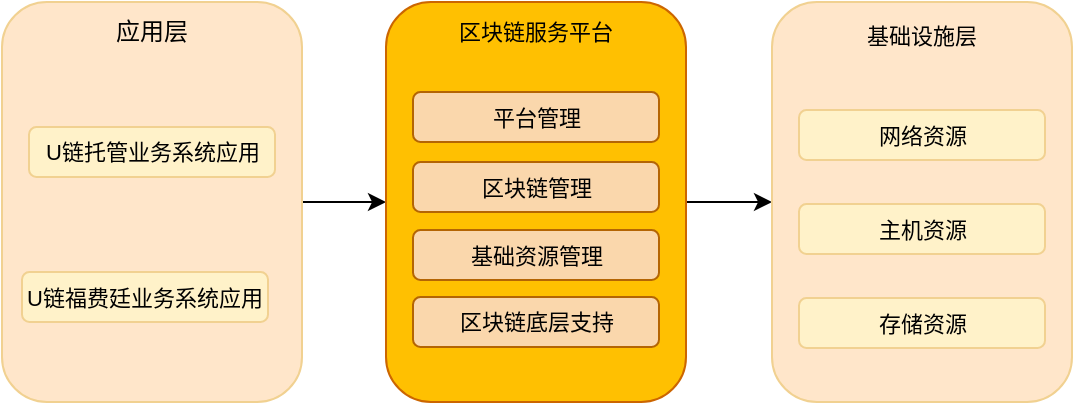 <mxfile pages="1" version="11.2.3" type="github"><diagram id="CoMfj2Guv-FmNPGW2Kv_" name="Page-1"><mxGraphModel dx="946" dy="585" grid="0" gridSize="10" guides="1" tooltips="1" connect="1" arrows="1" fold="1" page="1" pageScale="1" pageWidth="2339" pageHeight="3300" math="0" shadow="0"><root><mxCell id="0"/><mxCell id="1" parent="0"/><mxCell id="OQqcG6_RNYKbFpqTp1-C-7" value="" style="edgeStyle=orthogonalEdgeStyle;rounded=0;orthogonalLoop=1;jettySize=auto;html=1;fontSize=11;" parent="1" source="OQqcG6_RNYKbFpqTp1-C-1" target="OQqcG6_RNYKbFpqTp1-C-6" edge="1"><mxGeometry relative="1" as="geometry"/></mxCell><mxCell id="OQqcG6_RNYKbFpqTp1-C-1" value="" style="rounded=1;whiteSpace=wrap;html=1;fillColor=#FFE6CA;strokeColor=#F1D191;fontColor=#ffffff;" parent="1" vertex="1"><mxGeometry x="110" y="130" width="150" height="200" as="geometry"/></mxCell><mxCell id="OQqcG6_RNYKbFpqTp1-C-2" value="应用层" style="rounded=0;whiteSpace=wrap;html=1;fillColor=none;strokeColor=none;" parent="1" vertex="1"><mxGeometry x="125" y="130" width="120" height="30" as="geometry"/></mxCell><mxCell id="OQqcG6_RNYKbFpqTp1-C-4" value="U链托管业务系统应用" style="rounded=1;whiteSpace=wrap;html=1;fillColor=#FFF2C9;fontSize=11;strokeWidth=1;strokeColor=#F1D191;" parent="1" vertex="1"><mxGeometry x="123.5" y="192.5" width="123" height="25" as="geometry"/></mxCell><mxCell id="OQqcG6_RNYKbFpqTp1-C-5" value="U链福费廷业务系统应用" style="rounded=1;whiteSpace=wrap;html=1;fillColor=#FFF2C9;fontSize=11;strokeColor=#F1D191;" parent="1" vertex="1"><mxGeometry x="120" y="265" width="123" height="25" as="geometry"/></mxCell><mxCell id="OQqcG6_RNYKbFpqTp1-C-26" style="edgeStyle=orthogonalEdgeStyle;rounded=0;orthogonalLoop=1;jettySize=auto;html=1;exitX=1;exitY=0.5;exitDx=0;exitDy=0;entryX=0;entryY=0.5;entryDx=0;entryDy=0;fontSize=11;" parent="1" source="OQqcG6_RNYKbFpqTp1-C-6" edge="1"><mxGeometry relative="1" as="geometry"><mxPoint x="495" y="230" as="targetPoint"/></mxGeometry></mxCell><mxCell id="OQqcG6_RNYKbFpqTp1-C-30" value="" style="group;fillColor=#FFE6CA;rounded=1;strokeColor=#F1D191;" parent="1" vertex="1" connectable="0"><mxGeometry x="495" y="130" width="150" height="200" as="geometry"/></mxCell><mxCell id="OQqcG6_RNYKbFpqTp1-C-10" value="基础设施层" style="rounded=0;whiteSpace=wrap;html=1;fillColor=none;fontSize=11;strokeColor=none;" parent="OQqcG6_RNYKbFpqTp1-C-30" vertex="1"><mxGeometry x="20" y="2" width="110" height="30" as="geometry"/></mxCell><mxCell id="OQqcG6_RNYKbFpqTp1-C-18" value="网络资源" style="rounded=1;whiteSpace=wrap;html=1;fillColor=#FFF2C9;fontSize=11;strokeColor=#F1D191;" parent="OQqcG6_RNYKbFpqTp1-C-30" vertex="1"><mxGeometry x="13.5" y="54" width="123" height="25" as="geometry"/></mxCell><mxCell id="OQqcG6_RNYKbFpqTp1-C-19" value="主机资源" style="rounded=1;whiteSpace=wrap;html=1;fillColor=#FFF2C9;fontSize=11;strokeColor=#F1D191;" parent="OQqcG6_RNYKbFpqTp1-C-30" vertex="1"><mxGeometry x="13.5" y="101" width="123" height="25" as="geometry"/></mxCell><mxCell id="OQqcG6_RNYKbFpqTp1-C-20" value="存储资源" style="rounded=1;whiteSpace=wrap;html=1;fillColor=#FFF2C9;fontSize=11;strokeColor=#F1D191;" parent="OQqcG6_RNYKbFpqTp1-C-30" vertex="1"><mxGeometry x="13.5" y="148" width="123" height="25" as="geometry"/></mxCell><mxCell id="OQqcG6_RNYKbFpqTp1-C-6" value="" style="rounded=1;whiteSpace=wrap;html=1;fillColor=#FFC001;strokeColor=#CC6600;" parent="1" vertex="1"><mxGeometry x="302" y="130" width="150" height="200" as="geometry"/></mxCell><mxCell id="OQqcG6_RNYKbFpqTp1-C-8" value="区块链服务平台" style="rounded=0;whiteSpace=wrap;html=1;fillColor=none;fontSize=11;strokeColor=none;" parent="1" vertex="1"><mxGeometry x="322" y="130" width="110" height="30" as="geometry"/></mxCell><mxCell id="OQqcG6_RNYKbFpqTp1-C-21" value="平台管理" style="rounded=1;whiteSpace=wrap;html=1;fillColor=#fad7ac;fontSize=11;glass=0;strokeColor=#b46504;" parent="1" vertex="1"><mxGeometry x="315.5" y="175" width="123" height="25" as="geometry"/></mxCell><mxCell id="OQqcG6_RNYKbFpqTp1-C-22" value="区块链管理" style="rounded=1;whiteSpace=wrap;html=1;fillColor=#fad7ac;fontSize=11;glass=0;strokeColor=#b46504;" parent="1" vertex="1"><mxGeometry x="315.5" y="210" width="123" height="25" as="geometry"/></mxCell><mxCell id="OQqcG6_RNYKbFpqTp1-C-23" value="基础资源管理" style="rounded=1;whiteSpace=wrap;html=1;fillColor=#fad7ac;fontSize=11;glass=0;strokeColor=#b46504;" parent="1" vertex="1"><mxGeometry x="315.5" y="244" width="123" height="25" as="geometry"/></mxCell><mxCell id="OQqcG6_RNYKbFpqTp1-C-24" value="区块链底层支持" style="rounded=1;whiteSpace=wrap;html=1;fillColor=#fad7ac;fontSize=11;glass=0;strokeColor=#b46504;" parent="1" vertex="1"><mxGeometry x="315.5" y="277.5" width="123" height="25" as="geometry"/></mxCell></root></mxGraphModel></diagram></mxfile>